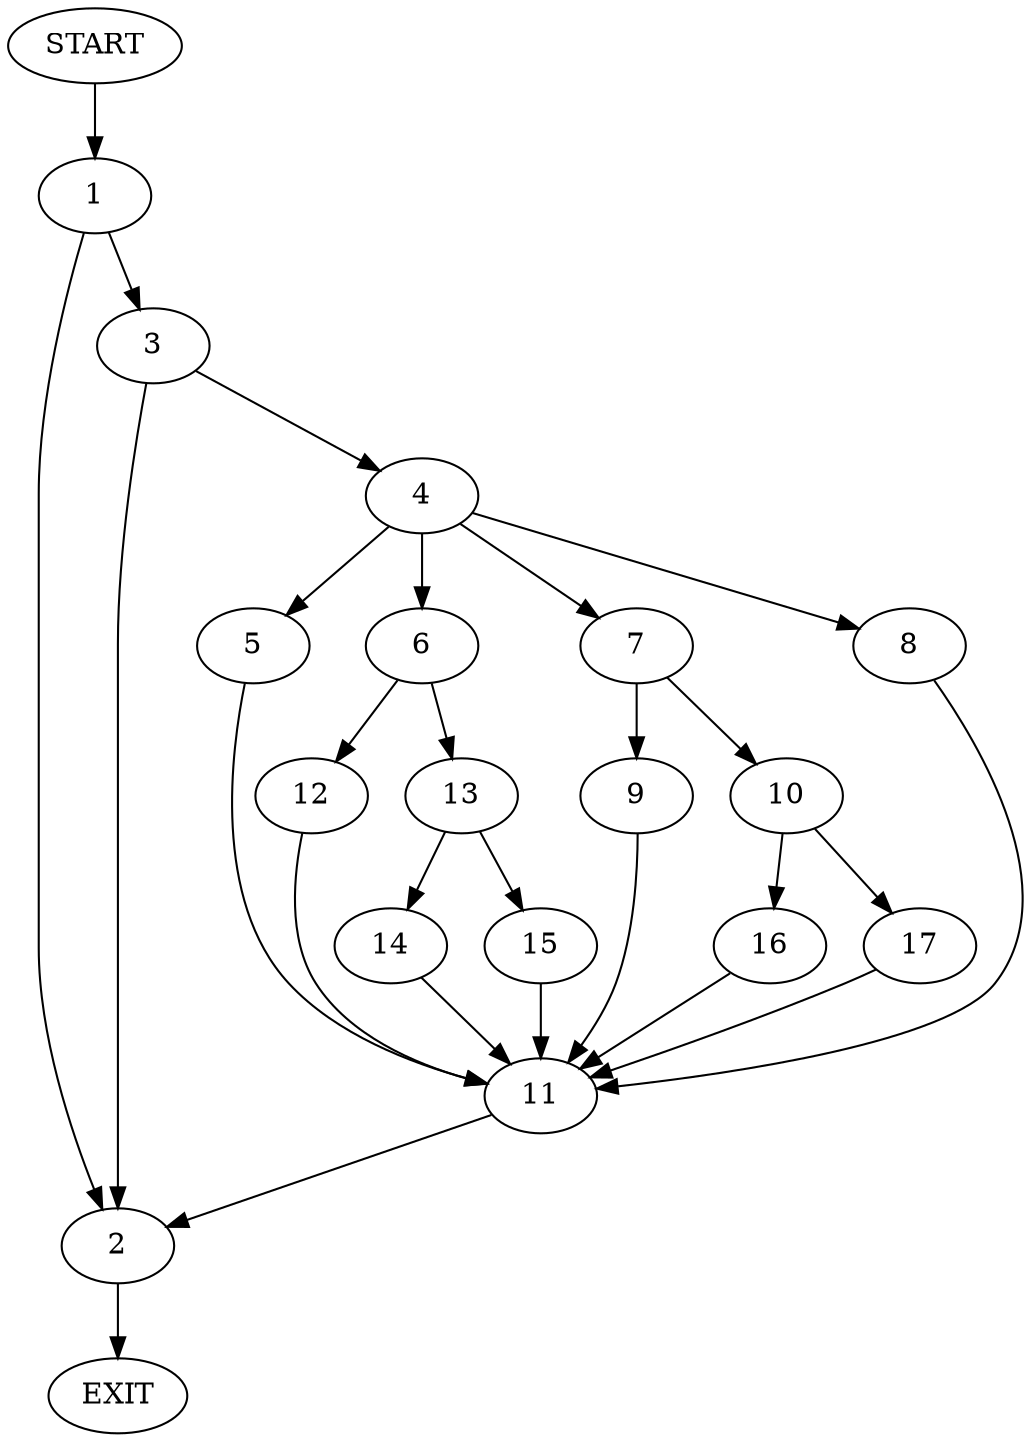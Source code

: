 digraph {
0 [label="START"]
18 [label="EXIT"]
0 -> 1
1 -> 2
1 -> 3
2 -> 18
3 -> 4
3 -> 2
4 -> 5
4 -> 6
4 -> 7
4 -> 8
7 -> 9
7 -> 10
8 -> 11
6 -> 12
6 -> 13
5 -> 11
11 -> 2
12 -> 11
13 -> 14
13 -> 15
15 -> 11
14 -> 11
10 -> 16
10 -> 17
9 -> 11
17 -> 11
16 -> 11
}

